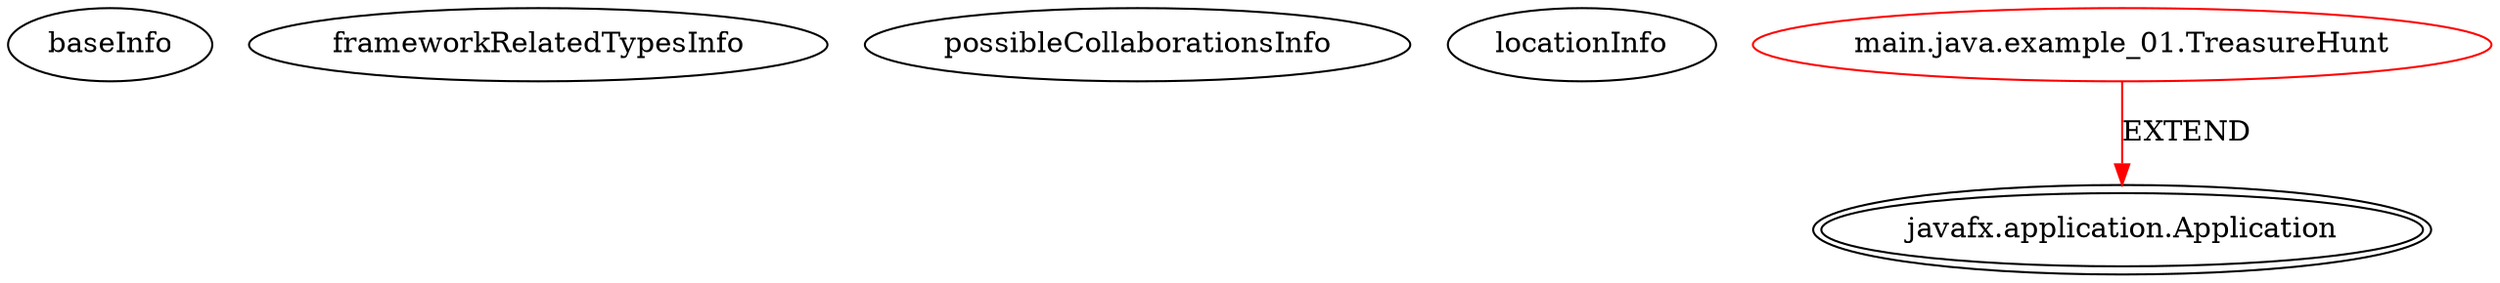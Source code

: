 digraph {
baseInfo[graphId=3800,category="extension_graph",isAnonymous=false,possibleRelation=false]
frameworkRelatedTypesInfo[0="javafx.application.Application"]
possibleCollaborationsInfo[]
locationInfo[projectName="nwaldispuehl-java-introduction",filePath="/nwaldispuehl-java-introduction/java-intro-master/hands_on_examples/src/main/java/example_01/TreasureHunt.java",contextSignature="TreasureHunt",graphId="3800"]
0[label="main.java.example_01.TreasureHunt",vertexType="ROOT_CLIENT_CLASS_DECLARATION",isFrameworkType=false,color=red]
1[label="javafx.application.Application",vertexType="FRAMEWORK_CLASS_TYPE",isFrameworkType=true,peripheries=2]
0->1[label="EXTEND",color=red]
}
